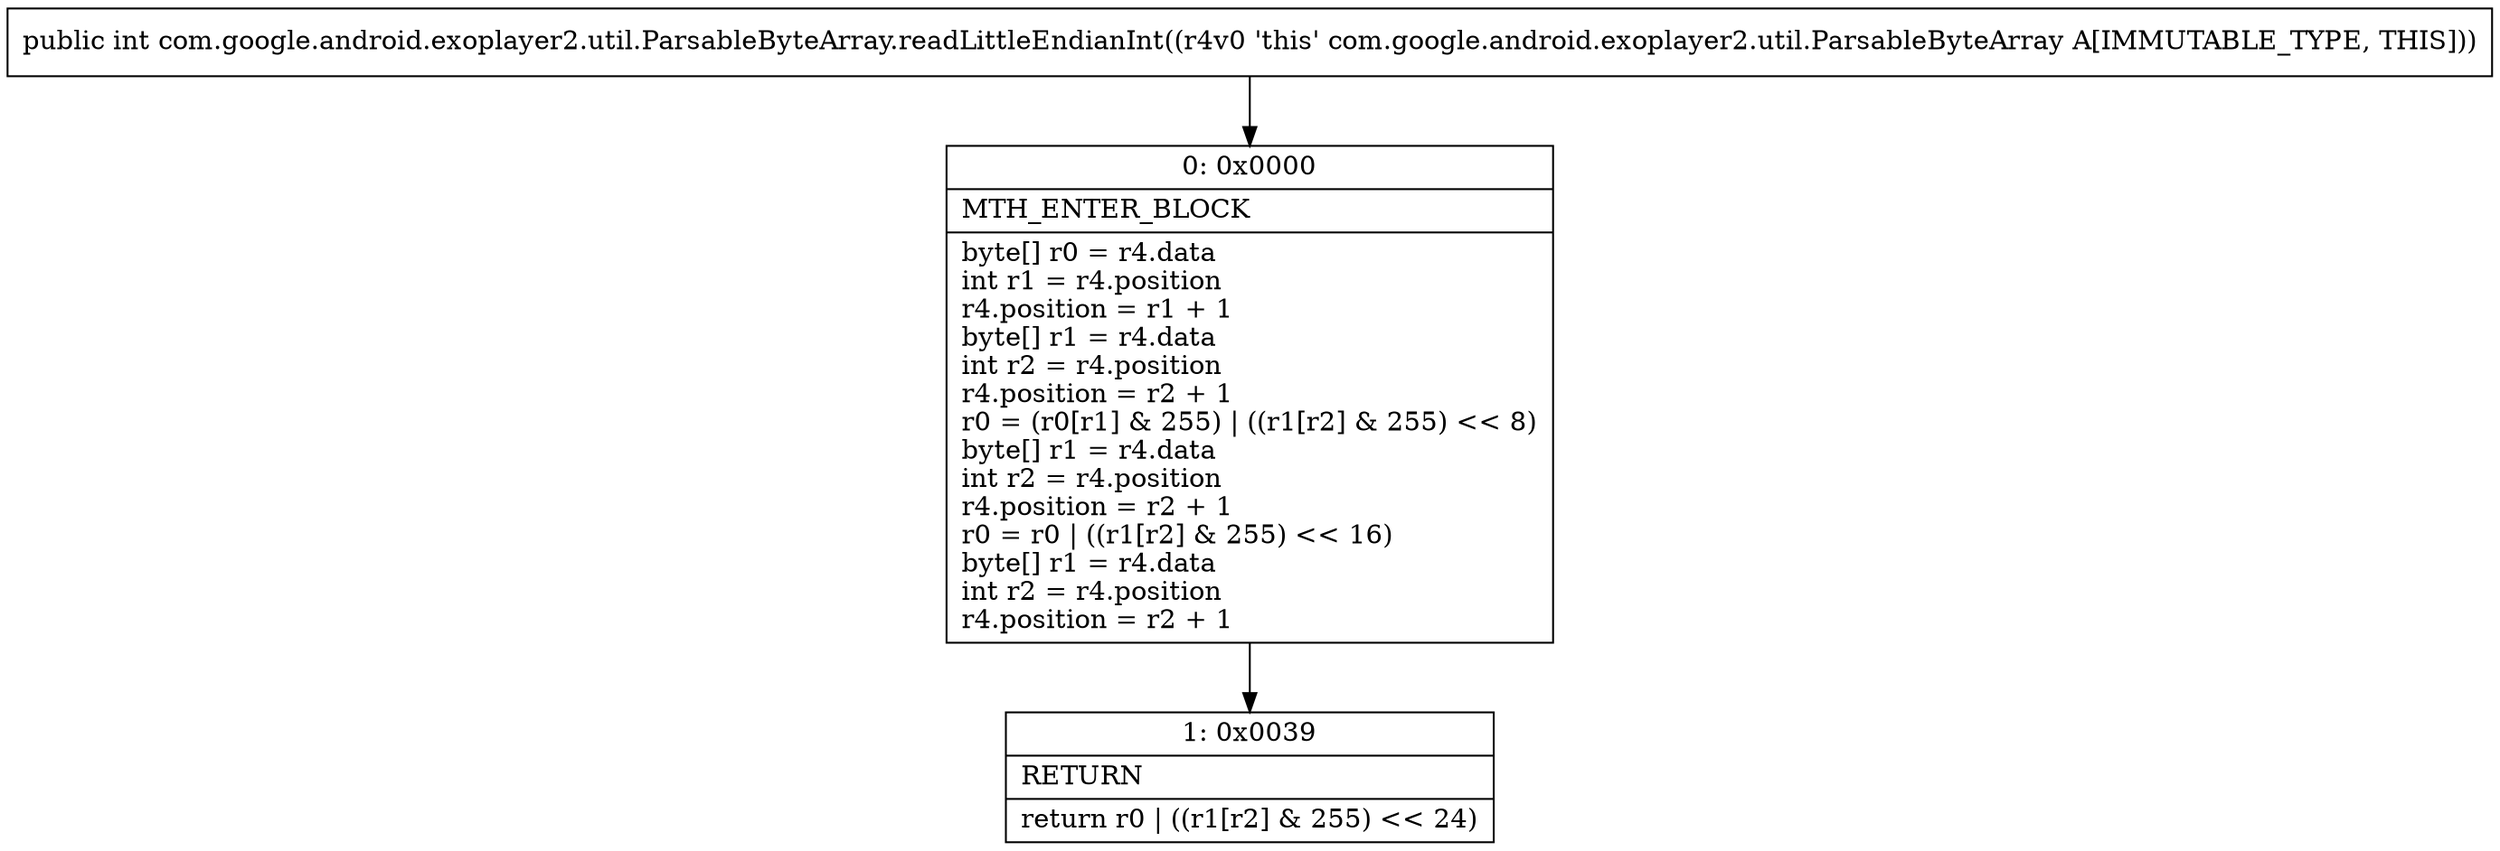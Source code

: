 digraph "CFG forcom.google.android.exoplayer2.util.ParsableByteArray.readLittleEndianInt()I" {
Node_0 [shape=record,label="{0\:\ 0x0000|MTH_ENTER_BLOCK\l|byte[] r0 = r4.data\lint r1 = r4.position\lr4.position = r1 + 1\lbyte[] r1 = r4.data\lint r2 = r4.position\lr4.position = r2 + 1\lr0 = (r0[r1] & 255) \| ((r1[r2] & 255) \<\< 8)\lbyte[] r1 = r4.data\lint r2 = r4.position\lr4.position = r2 + 1\lr0 = r0 \| ((r1[r2] & 255) \<\< 16)\lbyte[] r1 = r4.data\lint r2 = r4.position\lr4.position = r2 + 1\l}"];
Node_1 [shape=record,label="{1\:\ 0x0039|RETURN\l|return r0 \| ((r1[r2] & 255) \<\< 24)\l}"];
MethodNode[shape=record,label="{public int com.google.android.exoplayer2.util.ParsableByteArray.readLittleEndianInt((r4v0 'this' com.google.android.exoplayer2.util.ParsableByteArray A[IMMUTABLE_TYPE, THIS])) }"];
MethodNode -> Node_0;
Node_0 -> Node_1;
}

